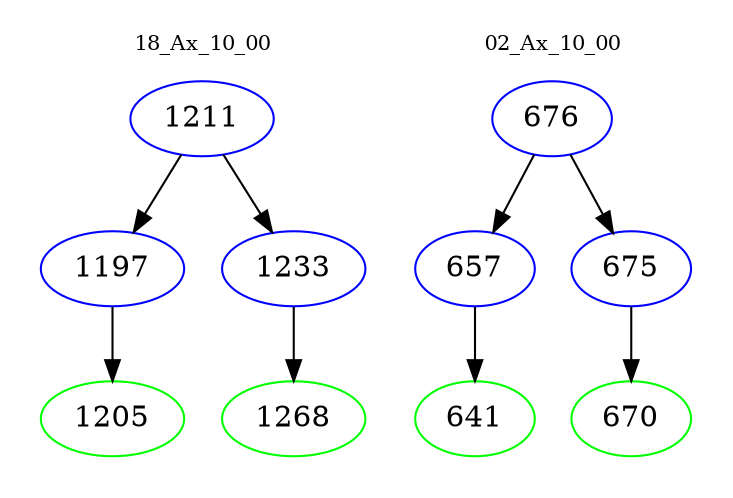 digraph{
subgraph cluster_0 {
color = white
label = "18_Ax_10_00";
fontsize=10;
T0_1211 [label="1211", color="blue"]
T0_1211 -> T0_1197 [color="black"]
T0_1197 [label="1197", color="blue"]
T0_1197 -> T0_1205 [color="black"]
T0_1205 [label="1205", color="green"]
T0_1211 -> T0_1233 [color="black"]
T0_1233 [label="1233", color="blue"]
T0_1233 -> T0_1268 [color="black"]
T0_1268 [label="1268", color="green"]
}
subgraph cluster_1 {
color = white
label = "02_Ax_10_00";
fontsize=10;
T1_676 [label="676", color="blue"]
T1_676 -> T1_657 [color="black"]
T1_657 [label="657", color="blue"]
T1_657 -> T1_641 [color="black"]
T1_641 [label="641", color="green"]
T1_676 -> T1_675 [color="black"]
T1_675 [label="675", color="blue"]
T1_675 -> T1_670 [color="black"]
T1_670 [label="670", color="green"]
}
}
